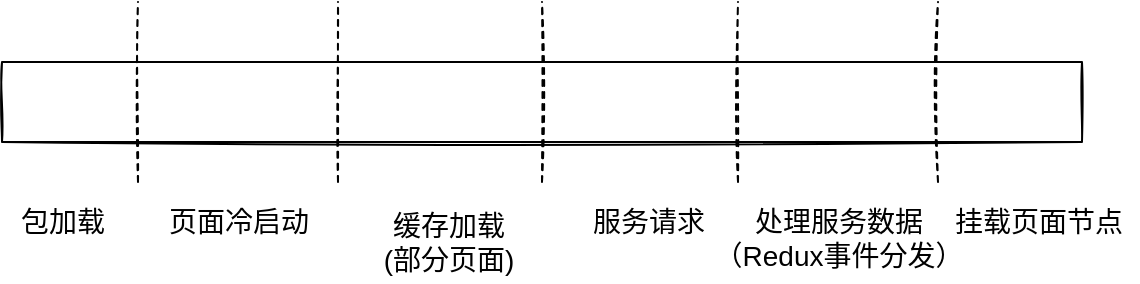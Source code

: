 <mxfile version="15.9.4" type="github">
  <diagram id="GeGDtAg2Hl_ULEtHxolN" name="Page-1">
    <mxGraphModel dx="1186" dy="738" grid="1" gridSize="10" guides="1" tooltips="1" connect="1" arrows="1" fold="1" page="1" pageScale="1" pageWidth="583" pageHeight="413" math="0" shadow="0">
      <root>
        <mxCell id="0" />
        <mxCell id="1" parent="0" />
        <mxCell id="SYtReasQdfBTqIunLlh_-1" value="" style="rounded=0;whiteSpace=wrap;html=1;sketch=1;" vertex="1" parent="1">
          <mxGeometry x="22" y="70" width="540" height="40" as="geometry" />
        </mxCell>
        <mxCell id="SYtReasQdfBTqIunLlh_-2" value="" style="endArrow=none;dashed=1;html=1;rounded=0;sketch=1;" edge="1" parent="1">
          <mxGeometry width="50" height="50" relative="1" as="geometry">
            <mxPoint x="292" y="130" as="sourcePoint" />
            <mxPoint x="292" y="40" as="targetPoint" />
          </mxGeometry>
        </mxCell>
        <mxCell id="SYtReasQdfBTqIunLlh_-3" value="" style="endArrow=none;dashed=1;html=1;rounded=0;sketch=1;" edge="1" parent="1">
          <mxGeometry width="50" height="50" relative="1" as="geometry">
            <mxPoint x="90" y="130" as="sourcePoint" />
            <mxPoint x="90" y="40" as="targetPoint" />
          </mxGeometry>
        </mxCell>
        <mxCell id="SYtReasQdfBTqIunLlh_-4" value="" style="endArrow=none;dashed=1;html=1;rounded=0;sketch=1;" edge="1" parent="1">
          <mxGeometry width="50" height="50" relative="1" as="geometry">
            <mxPoint x="190" y="130" as="sourcePoint" />
            <mxPoint x="190" y="40" as="targetPoint" />
          </mxGeometry>
        </mxCell>
        <mxCell id="SYtReasQdfBTqIunLlh_-5" value="" style="endArrow=none;dashed=1;html=1;rounded=0;sketch=1;" edge="1" parent="1">
          <mxGeometry width="50" height="50" relative="1" as="geometry">
            <mxPoint x="490" y="130" as="sourcePoint" />
            <mxPoint x="490" y="40" as="targetPoint" />
          </mxGeometry>
        </mxCell>
        <mxCell id="SYtReasQdfBTqIunLlh_-6" value="" style="endArrow=none;dashed=1;html=1;rounded=0;sketch=1;" edge="1" parent="1">
          <mxGeometry width="50" height="50" relative="1" as="geometry">
            <mxPoint x="390" y="130" as="sourcePoint" />
            <mxPoint x="390" y="40" as="targetPoint" />
          </mxGeometry>
        </mxCell>
        <mxCell id="SYtReasQdfBTqIunLlh_-8" value="&lt;font style=&quot;font-size: 14px;&quot;&gt;包加载&lt;/font&gt;" style="text;html=1;align=center;verticalAlign=middle;resizable=0;points=[];autosize=1;strokeColor=none;fillColor=none;fontSize=14;" vertex="1" parent="1">
          <mxGeometry x="22" y="140" width="60" height="20" as="geometry" />
        </mxCell>
        <mxCell id="SYtReasQdfBTqIunLlh_-9" value="&lt;font style=&quot;font-size: 14px&quot;&gt;页面冷启动&lt;/font&gt;" style="text;html=1;align=center;verticalAlign=middle;resizable=0;points=[];autosize=1;strokeColor=none;fillColor=none;fontSize=14;" vertex="1" parent="1">
          <mxGeometry x="95" y="140" width="90" height="20" as="geometry" />
        </mxCell>
        <mxCell id="SYtReasQdfBTqIunLlh_-10" value="&lt;font style=&quot;font-size: 14px&quot;&gt;缓存加载&lt;br&gt;(部分页面)&lt;br&gt;&lt;/font&gt;" style="text;html=1;align=center;verticalAlign=middle;resizable=0;points=[];autosize=1;strokeColor=none;fillColor=none;fontSize=14;" vertex="1" parent="1">
          <mxGeometry x="205" y="140" width="80" height="40" as="geometry" />
        </mxCell>
        <mxCell id="SYtReasQdfBTqIunLlh_-11" value="&lt;font style=&quot;font-size: 14px&quot;&gt;服务请求&lt;br&gt;&lt;/font&gt;" style="text;html=1;align=center;verticalAlign=middle;resizable=0;points=[];autosize=1;strokeColor=none;fillColor=none;fontSize=14;" vertex="1" parent="1">
          <mxGeometry x="310" y="140" width="70" height="20" as="geometry" />
        </mxCell>
        <mxCell id="SYtReasQdfBTqIunLlh_-12" value="&lt;font style=&quot;font-size: 14px&quot;&gt;处理服务数据&lt;br&gt;（Redux事件分发）&lt;br&gt;&lt;/font&gt;" style="text;html=1;align=center;verticalAlign=middle;resizable=0;points=[];autosize=1;strokeColor=none;fillColor=none;fontSize=14;" vertex="1" parent="1">
          <mxGeometry x="370" y="138" width="140" height="40" as="geometry" />
        </mxCell>
        <mxCell id="SYtReasQdfBTqIunLlh_-13" value="&lt;font style=&quot;font-size: 14px&quot;&gt;挂载页面节点&lt;br&gt;&lt;/font&gt;" style="text;html=1;align=center;verticalAlign=middle;resizable=0;points=[];autosize=1;strokeColor=none;fillColor=none;fontSize=14;" vertex="1" parent="1">
          <mxGeometry x="490" y="140" width="100" height="20" as="geometry" />
        </mxCell>
      </root>
    </mxGraphModel>
  </diagram>
</mxfile>
